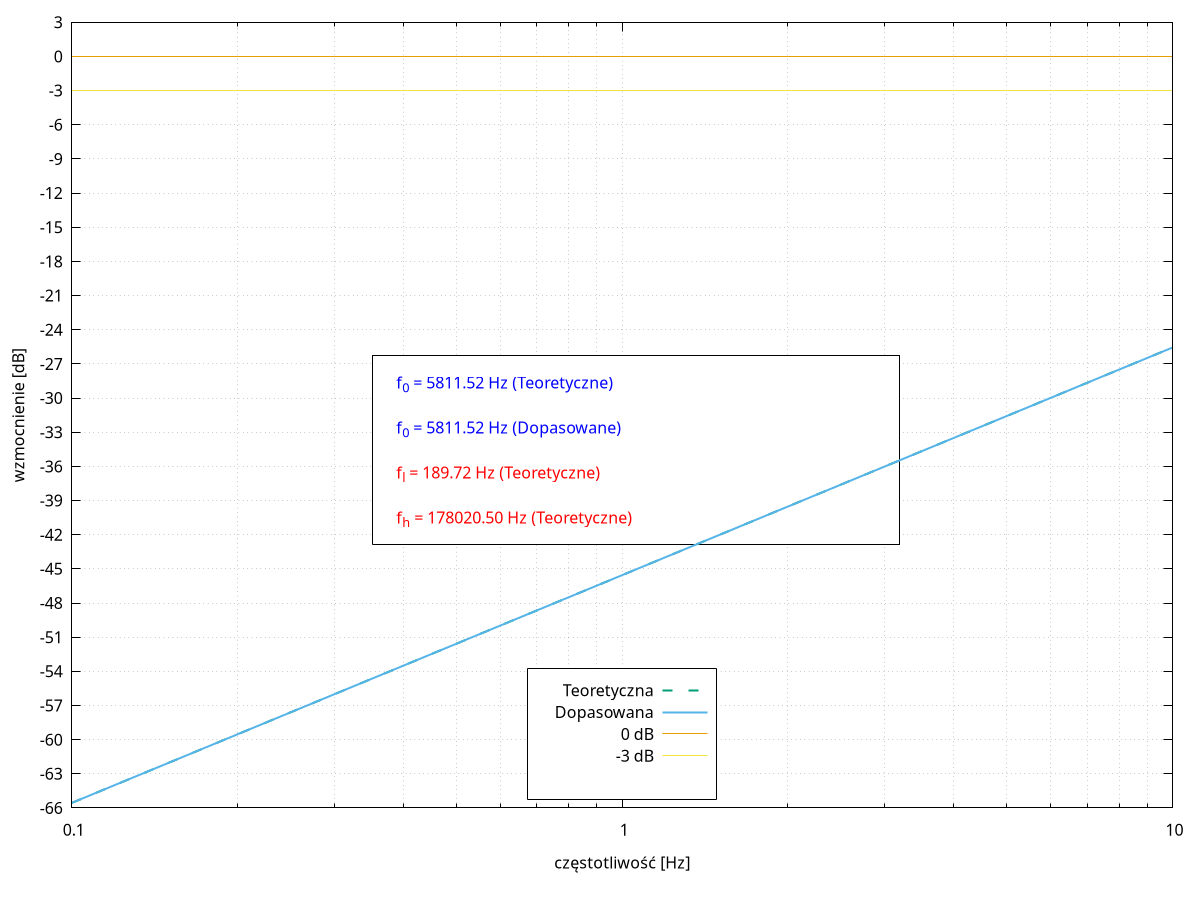 #!/usr/bin/gnuplot

# Wartości do modyfikacji

R = 5.6e3              # rezystancja w Ohm zmierzona
C = 0.15e-6            # pojemność w F zmierzona
L = 5.0e-3             # indukcyjność w H zmierzona

Q = sqrt(L/C) / R   # dobroć z wartości zmierzonych

# Stałe
data_file = "dane_sp.txt"
tau = sqrt(L * C)       # oczekiwana zmierzona
w = 1/tau               # omega
cut_off_db = -3         # wartość wzmocnienia w dB dla której szukamy częst. granicznej

# Właściwy program, można edytować w razie potrzeb
set key center bottom box height 1   # położenie legendy na wykresach
set log x               # oś X logarytmiczna

set yrange [:3]         # dla wykresów charakterystyki, ograniczenie górne na 3 dB
set ytics 3             # dla wygody ustawmy, aby oś Y miała główne punkty co 3 dB
set grid xtics mxtics ytics # ustawienia siatki

dB(x) = 20*log10(x)     # równanie na wyliczenie wzmonienia w dB

# Liczenie krzywej teoretycznej
# 2*pi*x: f -> w
T_th(x) = R/sqrt(R**2 + (2*pi*x*L - 1/(2*pi*x*C))**2)

# Dopasowanie krzywych teoretycznych do danych.
# Dopasowanie robimy dla wartości zmierzonych bo są rzeczywiste.

Rf = R
Cf = C
Lf = L

T_fit(x) = Rf/sqrt(Rf**2 + (2*pi*x*Lf - 1/(2*pi*x*Cf))**2)

#   funkcja  plik z danymi   kolumny     zmienne do fitowania
fit T_fit(x) data_file using 1:2     via Rf, Cf, Lf

tau_fit = sqrt(Lf * Cf)

Qf = sqrt(Lf/Cf) / Rf               # dobroć z wartości dopasownych

# Częstotliwości graniczne
f_g_th = 1/(2*pi*tau)             # teoretyczne zmierzone
f_g_fit = 1/(2*pi*tau_fit)        # teroretczne dopasowane do zmierzonych

B_th = f_g_th/Q
B_fit = f_g_fit/Qf

# To się dobrze sprawdza tylko dla Q >> 1
# f_gl_th = f_g_th - B_th/2
#   oczekiwany wynik dla tych danych RLC to ~189.718
# f_gh_th = f_g_th + B_th/2
#   oczekiwany wynik dla tych danych RLC to ~178020.
#
# My mamy Q << 1, zatem trzeba policzyć to z funkcji transmitacji, co nie jest takie łatwe,
# ale z pomocą przyjdzie nam technologia.
#
# Policzone za pomocą wolfram alpha, zapytanie brzmiało:
# Find the roots of y = 20*log10(R/sqrt((R)^2 + (2*pi*x*L - 1/(2*pi*x*C))^2))+3
# +3 na końcu aby podnieść porzeciećie ze wzmocnieniem -3 dB do poziomu 0 i wtedy policzyć rozwiązania dla y=0
# Wybieramy tylko dwa dodatnie rozwiązania z czterech
π = pi
f_gl_th = sqrt(-(sqrt(10**(3./10.) - 1.) * sqrt((R**2 * (10**(3./10.) * C * R**2 - C * R**2 + 4. * L))/C))/(π**2 * L**2) + 2/(π**2 * C * L) + (10**(3./10.) * R**2)/(π**2 * L**2) - R**2/(π**2 * L**2))/(2. * sqrt(2))
f_gh_th = sqrt( (sqrt(10**(3./10.) - 1.) * sqrt((R**2 * (10**(3./10.) * C * R**2 - C * R**2 + 4. * L))/C))/(π**2 * L**2) + 2/(π**2 * C * L) + (10**(3./10.) * R**2)/(π**2 * L**2) - R**2/(π**2 * L**2))/(2. * sqrt(2))

# Etykiety z wyznaczonymi wartościami
label_f_g_th = sprintf("f_0 = %.2f Hz (Teoretyczne)", f_g_th)
label_f_g_fit = sprintf("f_0 = %.2f Hz (Dopasowane)", f_g_fit)
label_f_gl_th = sprintf("f_{l} = %.2f Hz (Teoretyczne)", f_gl_th)
label_f_gh_th = sprintf("f_{h} = %.2f Hz (Teoretyczne)", f_gh_th)
label_Q = sprintf("Q = %.2f (Teoretyczne)", Q)
label_Qf = sprintf("Q_f = %.2f (Dopasowane)", Qf)
label_B_th = sprintf("B^r = %.2f (Teoretyczne)", B_th)
label_B_fit = sprintf("B^0 = %.2f (Dopasowane)", B_fit)

print label_f_g_th
print label_f_g_fit
print label_f_gl_th
print label_f_gh_th
print label_Q
print label_Qf
print label_B_th
print label_B_fit

# Wykres w domenie f
set term qt 0

set xlabel "częstotliwość_{} [Hz]"
set ylabel "wzmocnienie [dB]"

# Rysowanie kółek w miejscach wyznaczonych częstotliwości dla K = -3 dB
set object 1 circle at first f_g_th,0 radius char 0.5 fs empty border lc rgb '#0000ff' lw 2

# Rysowanie kółek w miejscach wyznaczonych dolnych częstotliwośći granicznych dla K = -3 dB
set object 2 circle at first f_gl_th,-3 radius char 0.5 fs empty border lc rgb '#ff0000' lw 2

# Rysowanie kółek w miejscach wyznaczonych górnych częstotliwośći granicznych dla K = -3 dB
set object 3 circle at first f_gh_th,-3 radius char 0.5 fs empty border lc rgb '#ff0000' lw 2

text_x_pos = 0.330
text_y_pos = 0.5
box_x_offset = 0.20
set object 5 rect at screen text_x_pos+box_x_offset,text_y_pos size screen 0.44,0.21 lt 2

set label 11 at screen text_x_pos, screen text_y_pos+0.075 label_f_g_th tc rgb '#0000ff'
set label 12 at screen text_x_pos, screen text_y_pos+0.025 label_f_g_fit tc rgb '#0000ff'
set label 13 at screen text_x_pos, screen text_y_pos-0.025 label_f_gl_th tc rgb '#ff0000'
set label 14 at screen text_x_pos, screen text_y_pos-0.075 label_f_gh_th tc rgb '#ff0000'

plot \
    data_file using 1:(dB($2)) pt 7 t "Dane pomiarowe", \
    dB(T_th(x)) lw 2 dt 2 t "Teoretyczna", \
    dB(T_fit(x)) lw 2 t "Dopasowana", \
     0 t "0 dB", \
    -3 t "-3 dB"

set terminal png size 600,600
set output "plot_sp_K_frequency.png"

replot

# pause -1

unset object 1
unset object 2
unset object 3

# Wykres w domenie f/f_0
set term qt 1

set xlabel "f/f_0"
set ylabel "wzmocnienie [dB]"

# Rysowanie kółek w miejscach wyznaczonych częstotliwości dla K = -3 dB
set object 1 circle at first f_g_th/f_g_th,0 radius char 0.5 fs empty border lc rgb '#0000ff' lw 2

# Rysowanie kółek w miejscach wyznaczonych dolnych częstotliwośći granicznych dla K = -3 dB
set object 2 circle at first f_gl_th/f_g_th,-3 radius char 0.5 fs empty border lc rgb '#ff0000' lw 2

# Rysowanie kółek w miejscach wyznaczonych górnych częstotliwośći granicznych dla K = -3 dB
set object 3 circle at first f_gh_th/f_g_th,-3 radius char 0.5 fs empty border lc rgb '#ff0000' lw 2

plot \
    data_file using ($1/f_g_fit):(dB($2)) pt 7 t "Dane pomiarowe", \
    dB(T_th(x*f_g_th)) lw 2 dt 2 t "Teoretyczna", \
    dB(T_fit(x*f_g_fit)) lw 2 t "Dopasowana", \
     0 t "0 dB", \
    -3 t "-3 dB"

set terminal png size 600,600
set output "plot_sp_K_relative.png"

replot

# pause -1

# Wykres przesunięcia fazowego w domenie f
set term qt 3

unset object 1
unset object 2
unset object 3
unset object 5

unset label 11
unset label 12
unset label 13
unset label 14

ymax = 95
ymin = -95
FACTOR=pi/180  # zamiana ze stopni na radiany

set yrange [ymin:ymax]
set ytics 15
set mytics 3

set y2range [ymin*FACTOR:ymax*FACTOR]
set y2tics ("π/2" -pi/2, "π/4" -pi/4, "0" 0, "π/4" pi/4, "π/2" pi/2)

set key right top       # położenie legendy na wykresach

set xlabel "częstotliwość_{} [Hz]"
set ylabel "przesunięcie fazowe [degree]"
set y2label "przesunięcie fazowe [rad]"

f_phase_shift(x) = atan((1 - (2*pi*x)**2 * L*C)/(2*pi*x * R*C))

plot \
    data_file using ($1):(-$3) pt 7 t "Dane pomiarowe", \
    f_phase_shift(x) / FACTOR t "Krzywa teoretyczna"

set terminal png size 800,600
set output "plot_sp_dPhi_relative.png"

replot

# pause -1

